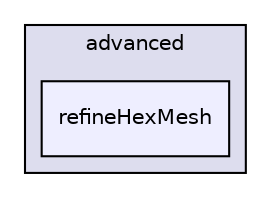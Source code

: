 digraph "applications/utilities/mesh/advanced/refineHexMesh" {
  bgcolor=transparent;
  compound=true
  node [ fontsize="10", fontname="Helvetica"];
  edge [ labelfontsize="10", labelfontname="Helvetica"];
  subgraph clusterdir_33cf184158805ce1a4614f861f9c9f7a {
    graph [ bgcolor="#ddddee", pencolor="black", label="advanced" fontname="Helvetica", fontsize="10", URL="dir_33cf184158805ce1a4614f861f9c9f7a.html"]
  dir_197d2c29f8635c781a103f97ad68f195 [shape=box, label="refineHexMesh", style="filled", fillcolor="#eeeeff", pencolor="black", URL="dir_197d2c29f8635c781a103f97ad68f195.html"];
  }
}
